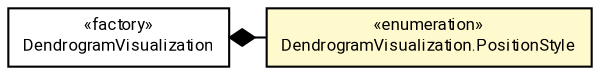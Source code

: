 #!/usr/local/bin/dot
#
# Class diagram 
# Generated by UMLGraph version R5_7_2-60-g0e99a6 (http://www.spinellis.gr/umlgraph/)
#

digraph G {
	graph [fontnames="svg"]
	edge [fontname="Roboto",fontsize=7,labelfontname="Roboto",labelfontsize=7,color="black"];
	node [fontname="Roboto",fontcolor="black",fontsize=8,shape=plaintext,margin=0,width=0,height=0];
	nodesep=0.15;
	ranksep=0.25;
	rankdir=LR;
	// de.lmu.ifi.dbs.elki.visualization.visualizers.visunproj.DendrogramVisualization
	c3238629 [label=<<table title="de.lmu.ifi.dbs.elki.visualization.visualizers.visunproj.DendrogramVisualization" border="0" cellborder="1" cellspacing="0" cellpadding="2" href="DendrogramVisualization.html" target="_parent">
		<tr><td><table border="0" cellspacing="0" cellpadding="1">
		<tr><td align="center" balign="center"> &#171;factory&#187; </td></tr>
		<tr><td align="center" balign="center"> <font face="Roboto">DendrogramVisualization</font> </td></tr>
		</table></td></tr>
		</table>>, URL="DendrogramVisualization.html"];
	// de.lmu.ifi.dbs.elki.visualization.visualizers.visunproj.DendrogramVisualization.PositionStyle
	c3238631 [label=<<table title="de.lmu.ifi.dbs.elki.visualization.visualizers.visunproj.DendrogramVisualization.PositionStyle" border="0" cellborder="1" cellspacing="0" cellpadding="2" bgcolor="lemonChiffon" href="DendrogramVisualization.PositionStyle.html" target="_parent">
		<tr><td><table border="0" cellspacing="0" cellpadding="1">
		<tr><td align="center" balign="center"> &#171;enumeration&#187; </td></tr>
		<tr><td align="center" balign="center"> <font face="Roboto">DendrogramVisualization.PositionStyle</font> </td></tr>
		</table></td></tr>
		</table>>, URL="DendrogramVisualization.PositionStyle.html"];
	// de.lmu.ifi.dbs.elki.visualization.visualizers.visunproj.DendrogramVisualization composed de.lmu.ifi.dbs.elki.visualization.visualizers.visunproj.DendrogramVisualization.PositionStyle
	c3238629 -> c3238631 [arrowhead=none,arrowtail=diamond,dir=back,weight=6];
}

